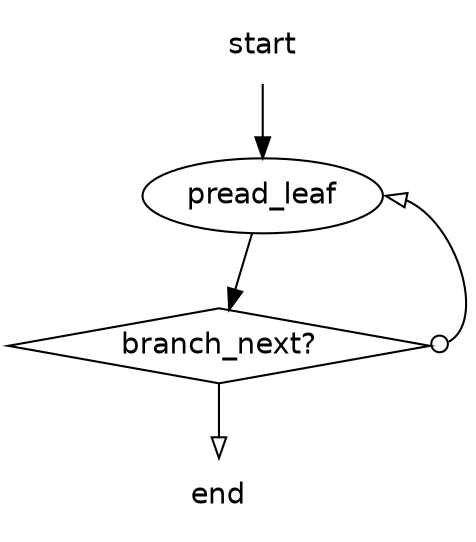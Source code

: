 digraph SCGraph {
  graph [fontname="helvetica"];
  node  [fontname="helvetica"];
  edge  [fontname="helvetica"];
  start [shape=plaintext];
  start -> pread_leaf;
  end [shape=plaintext];
  pread_leaf -> branch_next;
  branch_next [shape=diamond,label="branch_next?"];
  branch_next:e -> pread_leaf:e [arrowhead=empty,dir=both,arrowtail=odot];
  branch_next -> end [arrowhead=empty];
}
